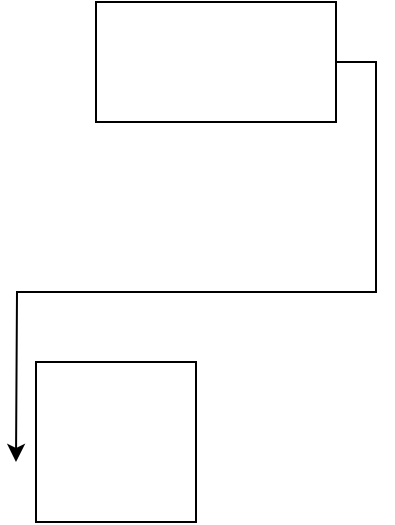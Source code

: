 <mxfile version="15.9.4" type="github"><diagram id="2z9NjnX7xmE5B_Tl3iUd" name="第 1 页"><mxGraphModel dx="2066" dy="1129" grid="1" gridSize="10" guides="1" tooltips="1" connect="1" arrows="1" fold="1" page="1" pageScale="1" pageWidth="827" pageHeight="1169" math="0" shadow="0"><root><mxCell id="0"/><mxCell id="1" parent="0"/><mxCell id="gtdCpBOBdB24EH-v_pFp-3" style="edgeStyle=orthogonalEdgeStyle;rounded=0;orthogonalLoop=1;jettySize=auto;html=1;exitX=1;exitY=0.5;exitDx=0;exitDy=0;" edge="1" parent="1" source="gtdCpBOBdB24EH-v_pFp-1"><mxGeometry relative="1" as="geometry"><mxPoint x="240" y="320" as="targetPoint"/></mxGeometry></mxCell><mxCell id="gtdCpBOBdB24EH-v_pFp-1" value="" style="rounded=0;whiteSpace=wrap;html=1;" vertex="1" parent="1"><mxGeometry x="280" y="90" width="120" height="60" as="geometry"/></mxCell><mxCell id="gtdCpBOBdB24EH-v_pFp-2" value="" style="whiteSpace=wrap;html=1;aspect=fixed;" vertex="1" parent="1"><mxGeometry x="250" y="270" width="80" height="80" as="geometry"/></mxCell></root></mxGraphModel></diagram></mxfile>